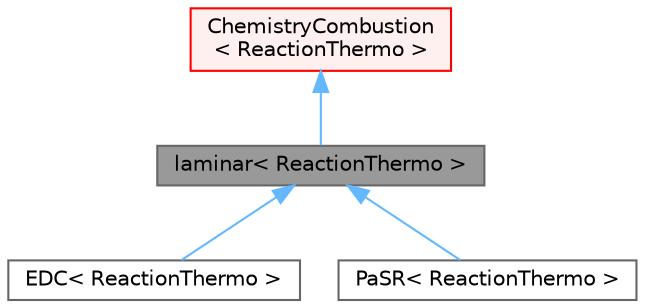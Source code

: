 digraph "laminar&lt; ReactionThermo &gt;"
{
 // LATEX_PDF_SIZE
  bgcolor="transparent";
  edge [fontname=Helvetica,fontsize=10,labelfontname=Helvetica,labelfontsize=10];
  node [fontname=Helvetica,fontsize=10,shape=box,height=0.2,width=0.4];
  Node1 [id="Node000001",label="laminar\< ReactionThermo \>",height=0.2,width=0.4,color="gray40", fillcolor="grey60", style="filled", fontcolor="black",tooltip="Laminar combustion model."];
  Node2 -> Node1 [id="edge1_Node000001_Node000002",dir="back",color="steelblue1",style="solid",tooltip=" "];
  Node2 [id="Node000002",label="ChemistryCombustion\l\< ReactionThermo \>",height=0.2,width=0.4,color="red", fillcolor="#FFF0F0", style="filled",URL="$classFoam_1_1ChemistryCombustion.html",tooltip="Chemistry model wrapper for combustion models."];
  Node1 -> Node14 [id="edge2_Node000001_Node000014",dir="back",color="steelblue1",style="solid",tooltip=" "];
  Node14 [id="Node000014",label="EDC\< ReactionThermo \>",height=0.2,width=0.4,color="gray40", fillcolor="white", style="filled",URL="$classFoam_1_1combustionModels_1_1EDC.html",tooltip="Eddy Dissipation Concept (EDC) turbulent combustion model."];
  Node1 -> Node15 [id="edge3_Node000001_Node000015",dir="back",color="steelblue1",style="solid",tooltip=" "];
  Node15 [id="Node000015",label="PaSR\< ReactionThermo \>",height=0.2,width=0.4,color="gray40", fillcolor="white", style="filled",URL="$classFoam_1_1combustionModels_1_1PaSR.html",tooltip="Partially stirred reactor turbulent combustion model."];
}
